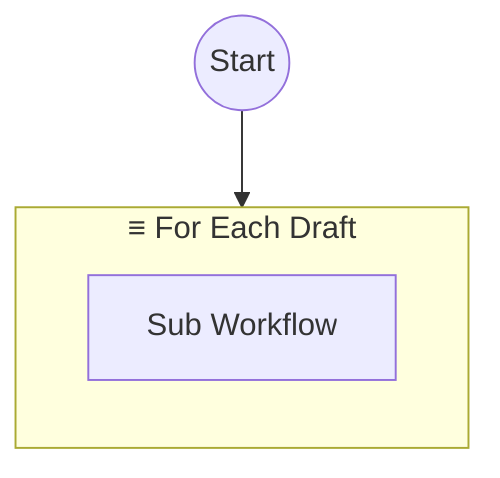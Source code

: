 flowchart TD
node0@{ shape: circle, label: "Start"}
subgraph node1 ["≡ For Each Draft"]
node2["Sub Workflow"]
end
node0 --> node1